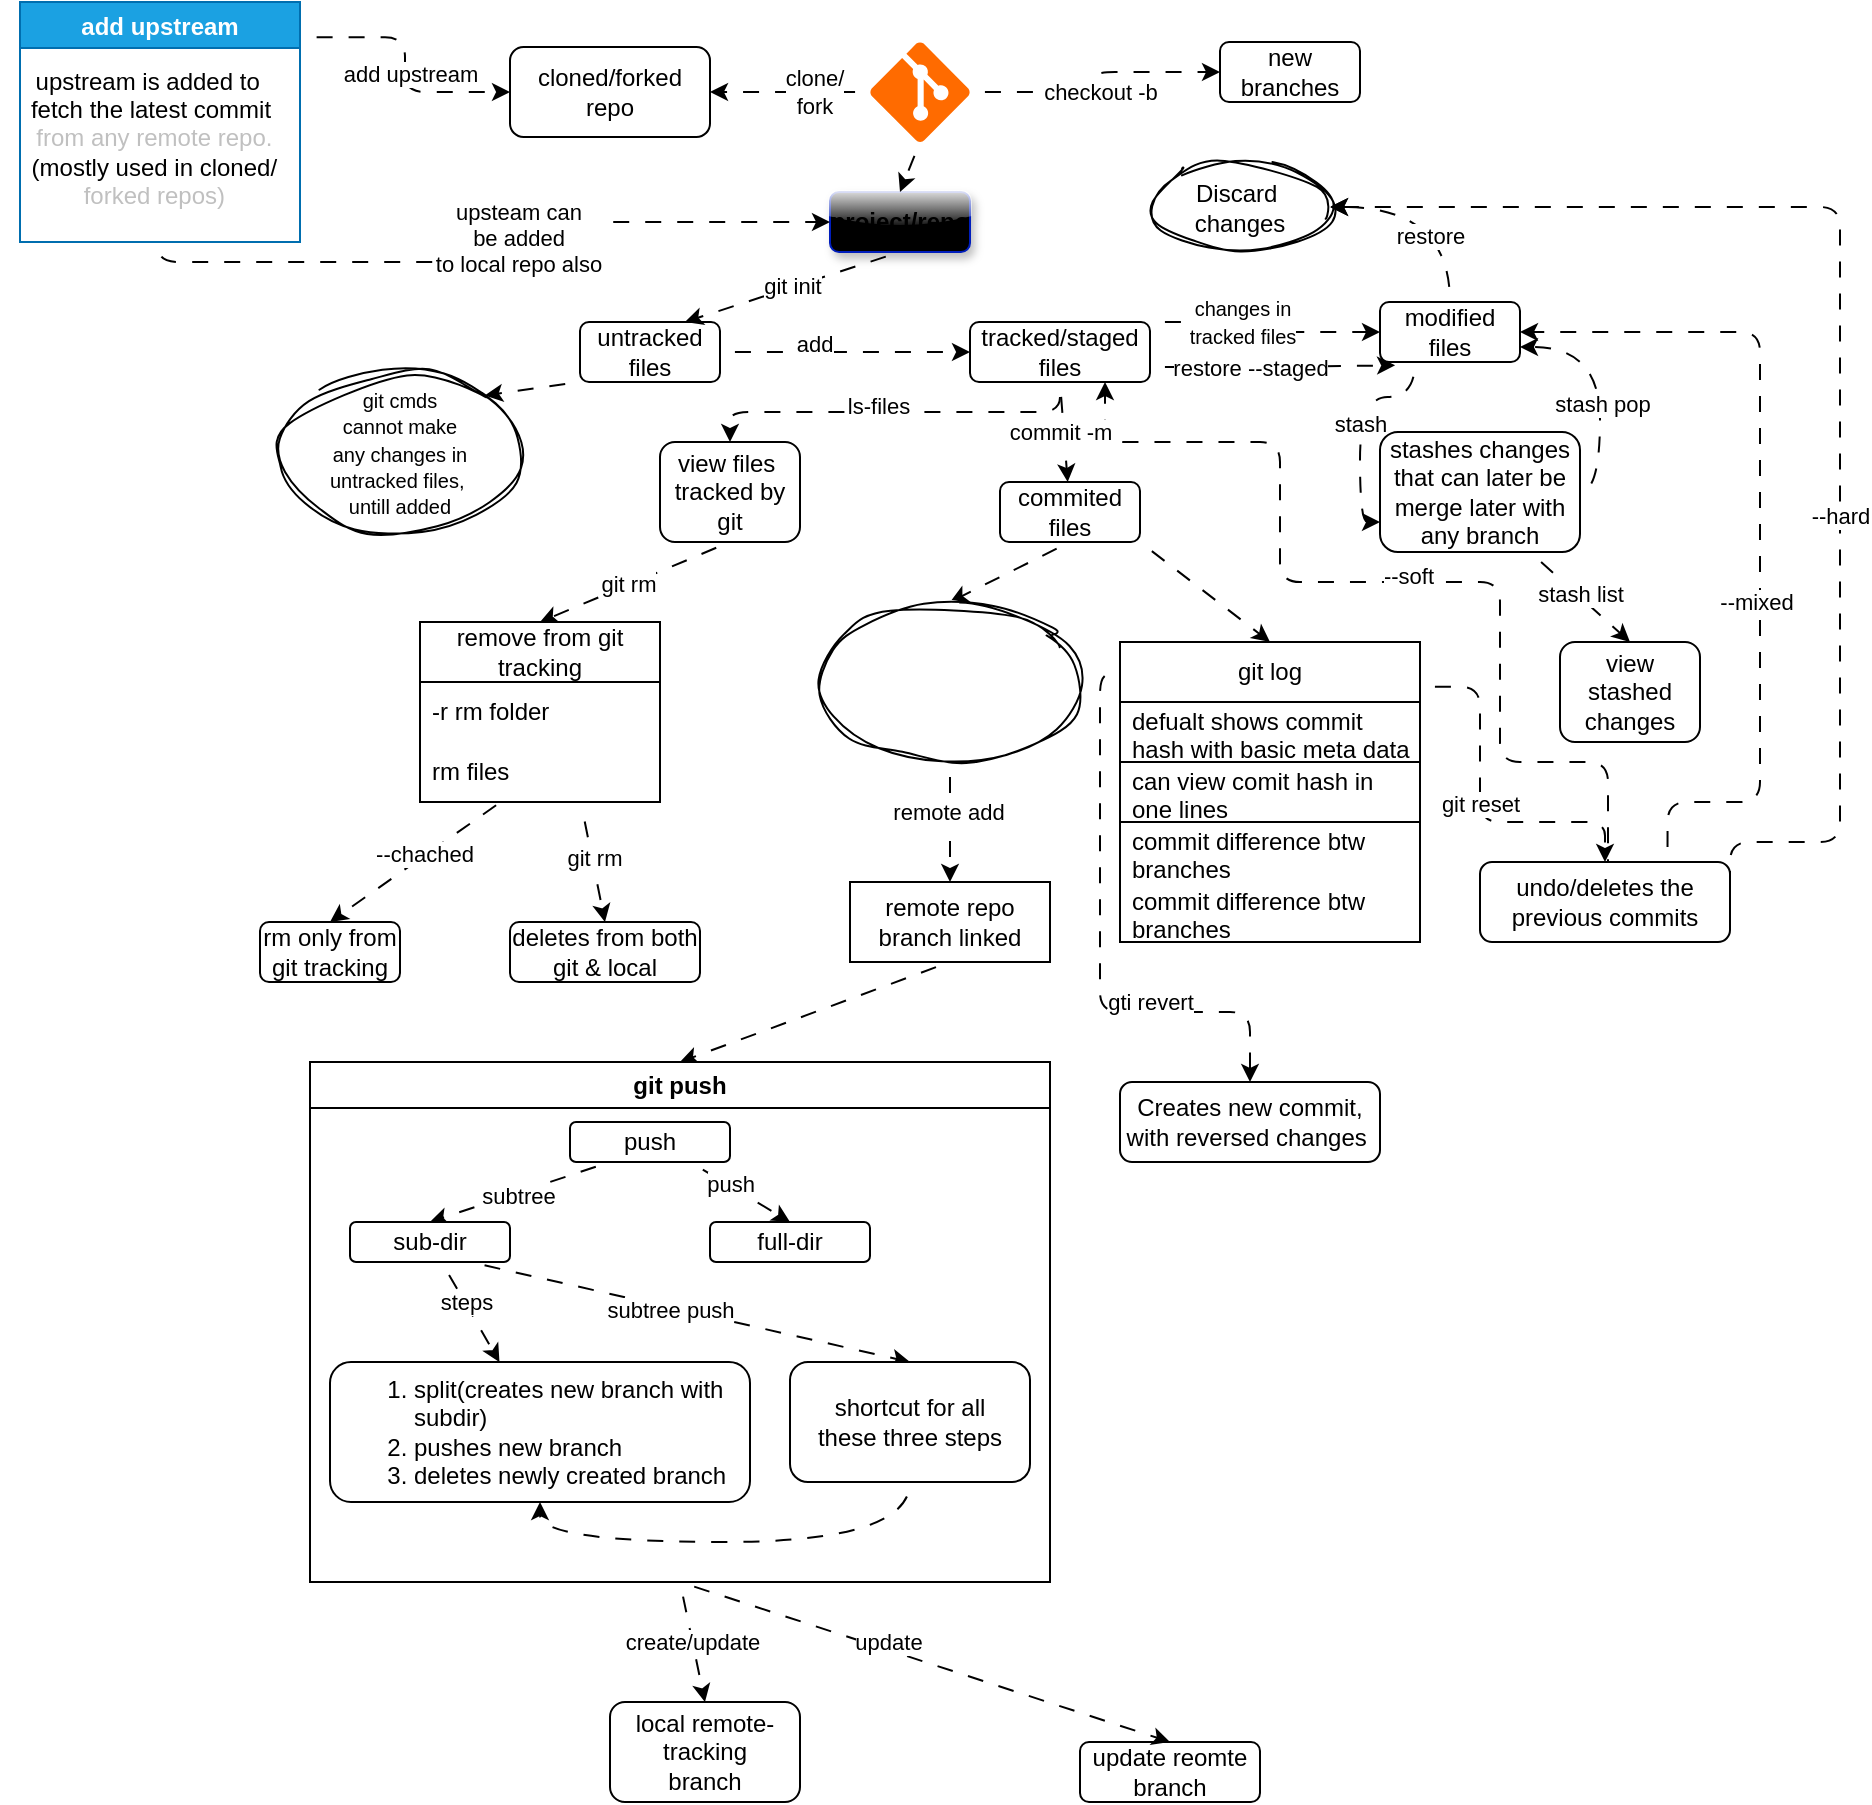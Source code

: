 <mxfile>
    <diagram id="t2jrKLKRC3KNHMHjOV-I" name="Page-1">
        <mxGraphModel dx="1761" dy="512" grid="1" gridSize="10" guides="1" tooltips="1" connect="1" arrows="1" fold="1" page="1" pageScale="1" pageWidth="850" pageHeight="1100" background="none" math="0" shadow="0">
            <root>
                <mxCell id="0"/>
                <mxCell id="1" parent="0"/>
                <mxCell id="8" value="" style="edgeStyle=orthogonalEdgeStyle;html=1;textShadow=1;exitX=1;exitY=0.5;exitDx=0;exitDy=0;exitPerimeter=0;flowAnimation=1;" parent="1" source="30" target="7" edge="1">
                    <mxGeometry relative="1" as="geometry">
                        <mxPoint x="313.75" y="325" as="sourcePoint"/>
                    </mxGeometry>
                </mxCell>
                <mxCell id="16" value="&lt;div&gt;checkout -b&lt;/div&gt;" style="edgeLabel;html=1;align=center;verticalAlign=middle;resizable=0;points=[];" parent="8" vertex="1" connectable="0">
                    <mxGeometry x="-0.301" y="-1" relative="1" as="geometry">
                        <mxPoint x="18" y="-1" as="offset"/>
                    </mxGeometry>
                </mxCell>
                <mxCell id="25" value="" style="edgeStyle=none;html=1;exitX=0;exitY=0.5;exitDx=0;exitDy=0;exitPerimeter=0;flowAnimation=1;" parent="1" source="30" target="22" edge="1">
                    <mxGeometry relative="1" as="geometry">
                        <mxPoint x="266.25" y="325.848" as="sourcePoint"/>
                    </mxGeometry>
                </mxCell>
                <mxCell id="26" value="clone/&lt;div&gt;fork&lt;/div&gt;" style="edgeLabel;html=1;align=center;verticalAlign=middle;resizable=0;points=[];" parent="25" vertex="1" connectable="0">
                    <mxGeometry x="-0.3" y="-1" relative="1" as="geometry">
                        <mxPoint y="1" as="offset"/>
                    </mxGeometry>
                </mxCell>
                <mxCell id="7" value="new branches" style="whiteSpace=wrap;html=1;rounded=1;gradientColor=none;strokeColor=default;" parent="1" vertex="1">
                    <mxGeometry x="440" y="300" width="70" height="30" as="geometry"/>
                </mxCell>
                <mxCell id="126" style="edgeStyle=none;html=1;exitX=0.5;exitY=1;exitDx=0;exitDy=0;entryX=0.5;entryY=0;entryDx=0;entryDy=0;flowAnimation=1;" parent="1" source="122" target="171" edge="1">
                    <mxGeometry relative="1" as="geometry">
                        <mxPoint x="385" y="600" as="targetPoint"/>
                    </mxGeometry>
                </mxCell>
                <mxCell id="214" style="edgeStyle=none;html=1;exitX=1;exitY=1;exitDx=0;exitDy=0;entryX=0.5;entryY=0;entryDx=0;entryDy=0;flowAnimation=1;" parent="1" source="122" target="210" edge="1">
                    <mxGeometry relative="1" as="geometry"/>
                </mxCell>
                <mxCell id="122" value="commited files" style="whiteSpace=wrap;html=1;rounded=1;gradientColor=none;strokeColor=default;" parent="1" vertex="1">
                    <mxGeometry x="330" y="520" width="70" height="30" as="geometry"/>
                </mxCell>
                <mxCell id="132" value="local remote-tracking&lt;div&gt;branch&lt;/div&gt;" style="whiteSpace=wrap;html=1;rounded=1;gradientColor=none;strokeColor=default;" parent="1" vertex="1">
                    <mxGeometry x="135" y="1130" width="95" height="50" as="geometry"/>
                </mxCell>
                <mxCell id="133" value="update reomte branch" style="whiteSpace=wrap;html=1;rounded=1;gradientColor=none;strokeColor=default;" parent="1" vertex="1">
                    <mxGeometry x="370" y="1150" width="90" height="30" as="geometry"/>
                </mxCell>
                <mxCell id="47" value="view files&amp;nbsp;&lt;div&gt;tracked by&lt;/div&gt;&lt;div&gt;git&lt;/div&gt;" style="whiteSpace=wrap;html=1;rounded=1;gradientColor=none;strokeColor=default;" parent="1" vertex="1">
                    <mxGeometry x="160" y="500" width="70" height="50" as="geometry"/>
                </mxCell>
                <mxCell id="108" style="edgeStyle=orthogonalEdgeStyle;html=1;exitX=0.25;exitY=1;exitDx=0;exitDy=0;entryX=0;entryY=0.75;entryDx=0;entryDy=0;flowAnimation=1;curved=1;" parent="1" source="41" target="107" edge="1">
                    <mxGeometry relative="1" as="geometry"/>
                </mxCell>
                <mxCell id="109" value="stash" style="edgeLabel;html=1;align=center;verticalAlign=middle;resizable=0;points=[];" parent="108" vertex="1" connectable="0">
                    <mxGeometry x="-0.244" relative="1" as="geometry">
                        <mxPoint x="-1" y="13" as="offset"/>
                    </mxGeometry>
                </mxCell>
                <mxCell id="169" style="edgeStyle=orthogonalEdgeStyle;html=1;exitX=0.5;exitY=0;exitDx=0;exitDy=0;entryX=1;entryY=0.5;entryDx=0;entryDy=0;curved=1;flowAnimation=1;" parent="1" source="41" target="188" edge="1">
                    <mxGeometry relative="1" as="geometry">
                        <mxPoint x="505" y="385" as="targetPoint"/>
                    </mxGeometry>
                </mxCell>
                <mxCell id="170" value="restore" style="edgeLabel;html=1;align=center;verticalAlign=middle;resizable=0;points=[];" parent="169" vertex="1" connectable="0">
                    <mxGeometry x="-0.385" y="10" relative="1" as="geometry">
                        <mxPoint as="offset"/>
                    </mxGeometry>
                </mxCell>
                <mxCell id="41" value="modified files" style="whiteSpace=wrap;html=1;rounded=1;gradientColor=none;strokeColor=default;" parent="1" vertex="1">
                    <mxGeometry x="520" y="430" width="70" height="30" as="geometry"/>
                </mxCell>
                <mxCell id="208" value="view stashed&lt;div&gt;changes&lt;/div&gt;" style="whiteSpace=wrap;html=1;rounded=1;gradientColor=none;strokeColor=default;" parent="1" vertex="1">
                    <mxGeometry x="610" y="600" width="70" height="50" as="geometry"/>
                </mxCell>
                <mxCell id="110" style="edgeStyle=orthogonalEdgeStyle;html=1;exitX=1;exitY=0.5;exitDx=0;exitDy=0;entryX=1;entryY=0.75;entryDx=0;entryDy=0;flowAnimation=1;curved=1;" parent="1" source="107" target="41" edge="1">
                    <mxGeometry relative="1" as="geometry"/>
                </mxCell>
                <mxCell id="111" value="stash pop" style="edgeLabel;html=1;align=center;verticalAlign=middle;resizable=0;points=[];" parent="110" vertex="1" connectable="0">
                    <mxGeometry x="0.387" y="-3" relative="1" as="geometry">
                        <mxPoint x="3" y="31" as="offset"/>
                    </mxGeometry>
                </mxCell>
                <mxCell id="207" style="edgeStyle=none;html=1;exitX=0.75;exitY=1;exitDx=0;exitDy=0;entryX=0.5;entryY=0;entryDx=0;entryDy=0;flowAnimation=1;" parent="1" source="107" target="208" edge="1">
                    <mxGeometry relative="1" as="geometry">
                        <mxPoint x="630" y="580" as="targetPoint"/>
                    </mxGeometry>
                </mxCell>
                <mxCell id="209" value="stash list" style="edgeLabel;html=1;align=center;verticalAlign=middle;resizable=0;points=[];" parent="207" vertex="1" connectable="0">
                    <mxGeometry x="-0.047" y="1" relative="1" as="geometry">
                        <mxPoint as="offset"/>
                    </mxGeometry>
                </mxCell>
                <mxCell id="107" value="stashes changes&lt;div&gt;that can later be merge later with any branch&lt;/div&gt;" style="whiteSpace=wrap;html=1;rounded=1;gradientColor=none;strokeColor=default;" parent="1" vertex="1">
                    <mxGeometry x="520" y="495" width="100" height="60" as="geometry"/>
                </mxCell>
                <mxCell id="176" style="edgeStyle=orthogonalEdgeStyle;html=1;exitX=-0.003;exitY=0.107;exitDx=0;exitDy=0;entryX=0.5;entryY=0;entryDx=0;entryDy=0;flowAnimation=1;exitPerimeter=0;" parent="1" source="210" target="177" edge="1">
                    <mxGeometry relative="1" as="geometry">
                        <mxPoint x="470.0" y="670" as="targetPoint"/>
                        <mxPoint x="485" y="820" as="sourcePoint"/>
                    </mxGeometry>
                </mxCell>
                <mxCell id="178" value="gti revert" style="edgeLabel;html=1;align=center;verticalAlign=middle;resizable=0;points=[];" parent="176" vertex="1" connectable="0">
                    <mxGeometry x="0.018" relative="1" as="geometry">
                        <mxPoint x="25" y="26" as="offset"/>
                    </mxGeometry>
                </mxCell>
                <mxCell id="180" style="edgeStyle=orthogonalEdgeStyle;html=1;exitX=1;exitY=0.149;exitDx=0;exitDy=0;entryX=0.5;entryY=0;entryDx=0;entryDy=0;exitPerimeter=0;flowAnimation=1;" parent="1" source="210" target="179" edge="1">
                    <mxGeometry relative="1" as="geometry">
                        <mxPoint x="485" y="820" as="sourcePoint"/>
                        <Array as="points">
                            <mxPoint x="570" y="622"/>
                            <mxPoint x="570" y="690"/>
                            <mxPoint x="633" y="690"/>
                        </Array>
                    </mxGeometry>
                </mxCell>
                <mxCell id="181" value="git reset" style="edgeLabel;html=1;align=center;verticalAlign=middle;resizable=0;points=[];" parent="180" vertex="1" connectable="0">
                    <mxGeometry x="-0.022" relative="1" as="geometry">
                        <mxPoint as="offset"/>
                    </mxGeometry>
                </mxCell>
                <mxCell id="177" value="Creates new commit, with reversed changes&amp;nbsp;" style="whiteSpace=wrap;html=1;rounded=1;gradientColor=none;strokeColor=default;" parent="1" vertex="1">
                    <mxGeometry x="390" y="820" width="130" height="40" as="geometry"/>
                </mxCell>
                <mxCell id="182" style="html=1;entryX=0.75;entryY=1;entryDx=0;entryDy=0;edgeStyle=orthogonalEdgeStyle;exitX=0.75;exitY=0;exitDx=0;exitDy=0;flowAnimation=1;" parent="1" source="179" target="36" edge="1">
                    <mxGeometry relative="1" as="geometry">
                        <mxPoint x="603" y="670" as="sourcePoint"/>
                        <Array as="points">
                            <mxPoint x="634" y="730"/>
                            <mxPoint x="634" y="660"/>
                            <mxPoint x="580" y="660"/>
                            <mxPoint x="580" y="570"/>
                            <mxPoint x="470" y="570"/>
                            <mxPoint x="470" y="500"/>
                            <mxPoint x="383" y="500"/>
                        </Array>
                    </mxGeometry>
                </mxCell>
                <mxCell id="183" value="--soft" style="edgeLabel;html=1;align=center;verticalAlign=middle;resizable=0;points=[];" parent="182" vertex="1" connectable="0">
                    <mxGeometry x="0.107" y="-3" relative="1" as="geometry">
                        <mxPoint as="offset"/>
                    </mxGeometry>
                </mxCell>
                <mxCell id="184" style="edgeStyle=orthogonalEdgeStyle;html=1;exitX=1;exitY=0.5;exitDx=0;exitDy=0;entryX=1;entryY=0.5;entryDx=0;entryDy=0;flowAnimation=1;" parent="1" source="179" target="188" edge="1">
                    <mxGeometry relative="1" as="geometry">
                        <mxPoint x="505" y="385" as="targetPoint"/>
                        <Array as="points">
                            <mxPoint x="750" y="700"/>
                            <mxPoint x="750" y="383"/>
                        </Array>
                    </mxGeometry>
                </mxCell>
                <mxCell id="185" value="--hard" style="edgeLabel;html=1;align=center;verticalAlign=middle;resizable=0;points=[];" parent="184" vertex="1" connectable="0">
                    <mxGeometry x="-0.246" relative="1" as="geometry">
                        <mxPoint as="offset"/>
                    </mxGeometry>
                </mxCell>
                <mxCell id="186" style="edgeStyle=orthogonalEdgeStyle;html=1;exitX=0.75;exitY=0;exitDx=0;exitDy=0;entryX=1;entryY=0.5;entryDx=0;entryDy=0;flowAnimation=1;" parent="1" source="179" target="41" edge="1">
                    <mxGeometry relative="1" as="geometry">
                        <Array as="points">
                            <mxPoint x="710" y="680"/>
                            <mxPoint x="710" y="445"/>
                        </Array>
                    </mxGeometry>
                </mxCell>
                <mxCell id="187" value="--mixed" style="edgeLabel;html=1;align=center;verticalAlign=middle;resizable=0;points=[];" parent="186" vertex="1" connectable="0">
                    <mxGeometry x="-0.377" y="2" relative="1" as="geometry">
                        <mxPoint y="-42" as="offset"/>
                    </mxGeometry>
                </mxCell>
                <mxCell id="179" value="undo/deletes the previous commits" style="whiteSpace=wrap;html=1;rounded=1;gradientColor=none;strokeColor=default;" parent="1" vertex="1">
                    <mxGeometry x="570" y="710" width="125" height="40" as="geometry"/>
                </mxCell>
                <mxCell id="102" style="edgeStyle=none;html=1;exitX=0.368;exitY=0.912;exitDx=0;exitDy=0;exitPerimeter=0;entryX=0.5;entryY=0;entryDx=0;entryDy=0;flowAnimation=1;" parent="1" source="53" target="100" edge="1">
                    <mxGeometry relative="1" as="geometry">
                        <mxPoint x="330" y="670" as="targetPoint"/>
                    </mxGeometry>
                </mxCell>
                <mxCell id="105" value="--chached" style="edgeLabel;html=1;align=center;verticalAlign=middle;resizable=0;points=[];" parent="102" vertex="1" connectable="0">
                    <mxGeometry x="-0.059" y="-1" relative="1" as="geometry">
                        <mxPoint as="offset"/>
                    </mxGeometry>
                </mxCell>
                <mxCell id="100" value="rm only from&lt;div&gt;git tracking&lt;/div&gt;" style="whiteSpace=wrap;html=1;rounded=1;gradientColor=none;strokeColor=default;" parent="1" vertex="1">
                    <mxGeometry x="-40" y="740" width="70" height="30" as="geometry"/>
                </mxCell>
                <mxCell id="101" value="deletes from both&lt;div&gt;git &amp;amp; local&lt;/div&gt;" style="whiteSpace=wrap;html=1;rounded=1;gradientColor=none;strokeColor=default;" parent="1" vertex="1">
                    <mxGeometry x="85" y="740" width="95" height="30" as="geometry"/>
                </mxCell>
                <mxCell id="112" style="edgeStyle=none;html=1;exitX=1;exitY=0.5;exitDx=0;exitDy=0;entryX=0;entryY=0.5;entryDx=0;entryDy=0;flowAnimation=1;" parent="1" source="35" target="36" edge="1">
                    <mxGeometry relative="1" as="geometry"/>
                </mxCell>
                <mxCell id="113" value="add" style="edgeLabel;html=1;align=center;verticalAlign=middle;resizable=0;points=[];" parent="112" vertex="1" connectable="0">
                    <mxGeometry x="-0.259" y="4" relative="1" as="geometry">
                        <mxPoint as="offset"/>
                    </mxGeometry>
                </mxCell>
                <mxCell id="118" style="edgeStyle=none;html=1;exitX=0;exitY=1;exitDx=0;exitDy=0;entryX=1;entryY=0;entryDx=0;entryDy=0;flowAnimation=1;" parent="1" source="35" target="117" edge="1">
                    <mxGeometry relative="1" as="geometry"/>
                </mxCell>
                <mxCell id="35" value="untracked files" style="whiteSpace=wrap;html=1;rounded=1;gradientColor=none;strokeColor=default;" parent="1" vertex="1">
                    <mxGeometry x="120" y="440" width="70" height="30" as="geometry"/>
                </mxCell>
                <mxCell id="202" value="&lt;b&gt;&lt;font style=&quot;color: light-dark(rgb(0, 0, 0), rgb(0, 0, 0));&quot;&gt;project/repo&lt;/font&gt;&lt;/b&gt;" style="whiteSpace=wrap;html=1;rounded=1;strokeColor=light-dark(#001DBC,#FFFFFF);fillColor=#0050ef;fontColor=#ffffff;glass=1;shadow=1;gradientColor=light-dark(#000000,#6666FF);gradientDirection=south;" parent="1" vertex="1">
                    <mxGeometry x="245" y="375" width="70" height="30" as="geometry"/>
                </mxCell>
                <mxCell id="42" style="edgeStyle=orthogonalEdgeStyle;html=1;exitX=1;exitY=0;exitDx=0;exitDy=0;entryX=0;entryY=0.5;entryDx=0;entryDy=0;flowAnimation=1;" parent="1" source="36" target="41" edge="1">
                    <mxGeometry relative="1" as="geometry">
                        <Array as="points">
                            <mxPoint x="463" y="440"/>
                            <mxPoint x="463" y="445"/>
                        </Array>
                    </mxGeometry>
                </mxCell>
                <mxCell id="43" value="&lt;font style=&quot;font-size: 10px;&quot;&gt;changes in&lt;/font&gt;&lt;div&gt;&lt;font style=&quot;font-size: 10px;&quot;&gt;tracked files&lt;/font&gt;&lt;/div&gt;" style="edgeLabel;html=1;align=center;verticalAlign=middle;resizable=0;points=[];" parent="42" vertex="1" connectable="0">
                    <mxGeometry x="0.191" relative="1" as="geometry">
                        <mxPoint x="-21" y="-5" as="offset"/>
                    </mxGeometry>
                </mxCell>
                <mxCell id="48" style="edgeStyle=orthogonalEdgeStyle;html=1;exitX=0.5;exitY=1;exitDx=0;exitDy=0;entryX=0.5;entryY=0;entryDx=0;entryDy=0;flowAnimation=1;" parent="1" source="36" target="47" edge="1">
                    <mxGeometry relative="1" as="geometry"/>
                </mxCell>
                <mxCell id="49" value="ls-files" style="edgeLabel;html=1;align=center;verticalAlign=middle;resizable=0;points=[];" parent="48" vertex="1" connectable="0">
                    <mxGeometry x="0.086" y="-3" relative="1" as="geometry">
                        <mxPoint as="offset"/>
                    </mxGeometry>
                </mxCell>
                <mxCell id="55" style="edgeStyle=none;html=1;exitX=0.5;exitY=1;exitDx=0;exitDy=0;entryX=0.5;entryY=0;entryDx=0;entryDy=0;flowAnimation=1;" parent="1" source="47" target="51" edge="1">
                    <mxGeometry relative="1" as="geometry"/>
                </mxCell>
                <mxCell id="167" value="git rm" style="edgeLabel;html=1;align=center;verticalAlign=middle;resizable=0;points=[];" parent="55" vertex="1" connectable="0">
                    <mxGeometry x="0.071" y="-1" relative="1" as="geometry">
                        <mxPoint as="offset"/>
                    </mxGeometry>
                </mxCell>
                <mxCell id="123" style="html=1;exitX=0.5;exitY=1;exitDx=0;exitDy=0;flowAnimation=1;" parent="1" source="36" target="122" edge="1">
                    <mxGeometry relative="1" as="geometry"/>
                </mxCell>
                <mxCell id="124" value="commit -m" style="edgeLabel;html=1;align=center;verticalAlign=middle;resizable=0;points=[];" parent="123" vertex="1" connectable="0">
                    <mxGeometry x="-0.022" y="-2" relative="1" as="geometry">
                        <mxPoint as="offset"/>
                    </mxGeometry>
                </mxCell>
                <mxCell id="36" value="tracked/staged&lt;div&gt;&lt;font style=&quot;color: light-dark(rgb(0, 0, 0), rgb(255, 255, 255));&quot;&gt;files&lt;/font&gt;&lt;/div&gt;" style="whiteSpace=wrap;html=1;rounded=1;gradientColor=none;strokeColor=default;" parent="1" vertex="1">
                    <mxGeometry x="315" y="440" width="90" height="30" as="geometry"/>
                </mxCell>
                <mxCell id="190" value="" style="edgeStyle=orthogonalEdgeStyle;html=1;exitX=1.006;exitY=0.147;exitDx=0;exitDy=0;exitPerimeter=0;entryX=0;entryY=0.5;entryDx=0;entryDy=0;flowAnimation=1;" parent="1" source="196" target="22" edge="1">
                    <mxGeometry relative="1" as="geometry">
                        <mxPoint x="20" y="260" as="targetPoint"/>
                    </mxGeometry>
                </mxCell>
                <mxCell id="193" value="add upstream" style="edgeLabel;html=1;align=center;verticalAlign=middle;resizable=0;points=[];" parent="190" vertex="1" connectable="0">
                    <mxGeometry x="0.065" y="2" relative="1" as="geometry">
                        <mxPoint as="offset"/>
                    </mxGeometry>
                </mxCell>
                <mxCell id="22" value="cloned/forked repo" style="whiteSpace=wrap;html=1;rounded=1;" parent="1" vertex="1">
                    <mxGeometry x="85" y="302.5" width="100" height="45" as="geometry"/>
                </mxCell>
                <mxCell id="205" style="edgeStyle=none;html=1;exitX=0.5;exitY=1;exitDx=0;exitDy=0;exitPerimeter=0;entryX=0.5;entryY=0;entryDx=0;entryDy=0;flowAnimation=1;" parent="1" source="30" target="202" edge="1">
                    <mxGeometry relative="1" as="geometry"/>
                </mxCell>
                <mxCell id="30" value="" style="verticalLabelPosition=bottom;html=1;verticalAlign=top;align=center;strokeColor=none;fillColor=#FF6B00;shape=mxgraph.azure.git_repository;" parent="1" vertex="1">
                    <mxGeometry x="265" y="300" width="50" height="50" as="geometry"/>
                </mxCell>
                <mxCell id="38" value="git init" style="edgeStyle=none;html=1;exitX=0.5;exitY=1;exitDx=0;exitDy=0;entryX=0.75;entryY=0;entryDx=0;entryDy=0;flowAnimation=1;" parent="1" source="202" target="35" edge="1">
                    <mxGeometry relative="1" as="geometry">
                        <mxPoint x="260.0" y="400" as="sourcePoint"/>
                    </mxGeometry>
                </mxCell>
                <mxCell id="51" value="remove from git&lt;div&gt;&lt;font style=&quot;color: light-dark(rgb(0, 0, 0), rgb(255, 255, 255));&quot;&gt;tracking&lt;/font&gt;&lt;/div&gt;" style="swimlane;fontStyle=0;childLayout=stackLayout;horizontal=1;startSize=30;horizontalStack=0;resizeParent=1;resizeParentMax=0;resizeLast=0;collapsible=1;marginBottom=0;whiteSpace=wrap;html=1;" parent="1" vertex="1">
                    <mxGeometry x="40" y="590" width="120" height="90" as="geometry"/>
                </mxCell>
                <mxCell id="56" value="-r rm folder" style="text;strokeColor=none;fillColor=none;align=left;verticalAlign=middle;spacingLeft=4;spacingRight=4;overflow=hidden;points=[[0,0.5],[1,0.5]];portConstraint=eastwest;rotatable=0;whiteSpace=wrap;html=1;" parent="51" vertex="1">
                    <mxGeometry y="30" width="120" height="30" as="geometry"/>
                </mxCell>
                <mxCell id="53" value="rm files" style="text;strokeColor=none;fillColor=none;align=left;verticalAlign=middle;spacingLeft=4;spacingRight=4;overflow=hidden;points=[[0,0.5],[1,0.5]];portConstraint=eastwest;rotatable=0;whiteSpace=wrap;html=1;" parent="51" vertex="1">
                    <mxGeometry y="60" width="120" height="30" as="geometry"/>
                </mxCell>
                <mxCell id="104" value="" style="endArrow=classic;html=1;entryX=0.5;entryY=0;entryDx=0;entryDy=0;exitX=0.674;exitY=1.082;exitDx=0;exitDy=0;exitPerimeter=0;flowAnimation=1;" parent="1" source="53" target="101" edge="1">
                    <mxGeometry width="50" height="50" relative="1" as="geometry">
                        <mxPoint x="350" y="660" as="sourcePoint"/>
                        <mxPoint x="400" y="610" as="targetPoint"/>
                    </mxGeometry>
                </mxCell>
                <mxCell id="106" value="git rm" style="edgeLabel;html=1;align=center;verticalAlign=middle;resizable=0;points=[];" parent="104" vertex="1" connectable="0">
                    <mxGeometry x="-0.115" y="1" relative="1" as="geometry">
                        <mxPoint as="offset"/>
                    </mxGeometry>
                </mxCell>
                <mxCell id="117" value="&lt;font style=&quot;scrollbar-color: rgb(75, 75, 75) rgb(27, 29, 30); text-wrap-mode: nowrap; font-size: 10px; color: light-dark(rgb(0, 0, 0), rgb(255, 255, 255));&quot;&gt;git cmds&lt;/font&gt;&lt;div style=&quot;scrollbar-color: rgb(75, 75, 75) rgb(27, 29, 30); font-size: 11px; text-wrap-mode: nowrap;&quot;&gt;&lt;font style=&quot;scrollbar-color: rgb(75, 75, 75) rgb(27, 29, 30); font-size: 10px; color: light-dark(rgb(0, 0, 0), rgb(255, 255, 255));&quot;&gt;cannot make&lt;/font&gt;&lt;/div&gt;&lt;div style=&quot;scrollbar-color: rgb(75, 75, 75) rgb(27, 29, 30); font-size: 11px; text-wrap-mode: nowrap;&quot;&gt;&lt;font style=&quot;scrollbar-color: rgb(75, 75, 75) rgb(27, 29, 30); font-size: 10px; color: light-dark(rgb(0, 0, 0), rgb(255, 255, 255));&quot;&gt;any changes in&lt;/font&gt;&lt;/div&gt;&lt;div style=&quot;scrollbar-color: rgb(75, 75, 75) rgb(27, 29, 30); font-size: 11px; text-wrap-mode: nowrap;&quot;&gt;&lt;font style=&quot;scrollbar-color: rgb(75, 75, 75) rgb(27, 29, 30); font-size: 10px; color: light-dark(rgb(0, 0, 0), rgb(255, 255, 255));&quot;&gt;untracked files,&amp;nbsp;&lt;/font&gt;&lt;/div&gt;&lt;div style=&quot;scrollbar-color: rgb(75, 75, 75) rgb(27, 29, 30); font-size: 11px; text-wrap-mode: nowrap;&quot;&gt;&lt;font style=&quot;scrollbar-color: rgb(75, 75, 75) rgb(27, 29, 30); font-size: 10px; color: light-dark(rgb(0, 0, 0), rgb(255, 255, 255));&quot;&gt;untill added&lt;/font&gt;&lt;/div&gt;" style="ellipse;whiteSpace=wrap;html=1;sketch=1;curveFitting=1;jiggle=2;" parent="1" vertex="1">
                    <mxGeometry x="-30" y="465" width="120" height="80" as="geometry"/>
                </mxCell>
                <mxCell id="120" style="edgeStyle=orthogonalEdgeStyle;html=1;exitX=1;exitY=0.75;exitDx=0;exitDy=0;entryX=0.108;entryY=1.055;entryDx=0;entryDy=0;entryPerimeter=0;flowAnimation=1;" parent="1" source="36" target="41" edge="1">
                    <mxGeometry relative="1" as="geometry">
                        <Array as="points">
                            <mxPoint x="470" y="463"/>
                        </Array>
                    </mxGeometry>
                </mxCell>
                <mxCell id="121" value="restore --staged" style="edgeLabel;html=1;align=center;verticalAlign=middle;resizable=0;points=[];" parent="120" vertex="1" connectable="0">
                    <mxGeometry x="-0.18" y="-3" relative="1" as="geometry">
                        <mxPoint x="-1" y="-3" as="offset"/>
                    </mxGeometry>
                </mxCell>
                <mxCell id="128" style="edgeStyle=none;html=1;exitX=0.5;exitY=1;exitDx=0;exitDy=0;entryX=0.5;entryY=0;entryDx=0;entryDy=0;flowAnimation=1;" parent="1" source="171" target="127" edge="1">
                    <mxGeometry relative="1" as="geometry">
                        <mxPoint x="385" y="640" as="sourcePoint"/>
                    </mxGeometry>
                </mxCell>
                <mxCell id="129" value="remote add" style="edgeLabel;html=1;align=center;verticalAlign=middle;resizable=0;points=[];" parent="128" vertex="1" connectable="0">
                    <mxGeometry x="-0.166" y="-1" relative="1" as="geometry">
                        <mxPoint as="offset"/>
                    </mxGeometry>
                </mxCell>
                <mxCell id="134" style="edgeStyle=none;html=1;exitX=0.5;exitY=1;exitDx=0;exitDy=0;entryX=0.5;entryY=0;entryDx=0;entryDy=0;flowAnimation=1;" parent="1" source="140" target="132" edge="1">
                    <mxGeometry relative="1" as="geometry">
                        <mxPoint x="516.25" y="780" as="sourcePoint"/>
                    </mxGeometry>
                </mxCell>
                <mxCell id="136" value="create/update" style="edgeLabel;html=1;align=center;verticalAlign=middle;resizable=0;points=[];" parent="134" vertex="1" connectable="0">
                    <mxGeometry x="-0.011" relative="1" as="geometry">
                        <mxPoint as="offset"/>
                    </mxGeometry>
                </mxCell>
                <mxCell id="135" style="edgeStyle=none;html=1;exitX=0.5;exitY=1;exitDx=0;exitDy=0;entryX=0.5;entryY=0;entryDx=0;entryDy=0;flowAnimation=1;" parent="1" source="140" target="133" edge="1">
                    <mxGeometry relative="1" as="geometry">
                        <mxPoint x="558.75" y="780" as="sourcePoint"/>
                    </mxGeometry>
                </mxCell>
                <mxCell id="137" value="update" style="edgeLabel;html=1;align=center;verticalAlign=middle;resizable=0;points=[];" parent="135" vertex="1" connectable="0">
                    <mxGeometry x="-0.164" y="4" relative="1" as="geometry">
                        <mxPoint as="offset"/>
                    </mxGeometry>
                </mxCell>
                <mxCell id="131" style="edgeStyle=none;html=1;exitX=0.5;exitY=1;exitDx=0;exitDy=0;entryX=0.5;entryY=0;entryDx=0;entryDy=0;flowAnimation=1;" parent="1" source="127" target="140" edge="1">
                    <mxGeometry relative="1" as="geometry">
                        <mxPoint x="537.5" y="750" as="targetPoint"/>
                    </mxGeometry>
                </mxCell>
                <mxCell id="127" value="remote repo branch linked" style="text;html=1;align=center;verticalAlign=middle;whiteSpace=wrap;rounded=0;strokeColor=default;" parent="1" vertex="1">
                    <mxGeometry x="255" y="720" width="100" height="40" as="geometry"/>
                </mxCell>
                <mxCell id="140" value="git push" style="swimlane;whiteSpace=wrap;html=1;" parent="1" vertex="1">
                    <mxGeometry x="-15" y="810" width="370" height="260" as="geometry">
                        <mxRectangle x="180" y="800" width="80" height="30" as="alternateBounds"/>
                    </mxGeometry>
                </mxCell>
                <mxCell id="145" value="" style="edgeStyle=none;html=1;" parent="140" target="140" edge="1">
                    <mxGeometry relative="1" as="geometry">
                        <mxPoint y="73.75" as="sourcePoint"/>
                        <mxPoint x="72" y="-50" as="targetPoint"/>
                    </mxGeometry>
                </mxCell>
                <mxCell id="150" style="edgeStyle=none;html=1;exitX=0.25;exitY=1;exitDx=0;exitDy=0;entryX=0.5;entryY=0;entryDx=0;entryDy=0;flowAnimation=1;" parent="140" source="146" target="148" edge="1">
                    <mxGeometry relative="1" as="geometry"/>
                </mxCell>
                <mxCell id="155" value="subtree" style="edgeLabel;html=1;align=center;verticalAlign=middle;resizable=0;points=[];" parent="150" vertex="1" connectable="0">
                    <mxGeometry x="0.037" y="1" relative="1" as="geometry">
                        <mxPoint as="offset"/>
                    </mxGeometry>
                </mxCell>
                <mxCell id="151" style="edgeStyle=none;html=1;exitX=0.75;exitY=1;exitDx=0;exitDy=0;entryX=0.5;entryY=0;entryDx=0;entryDy=0;flowAnimation=1;" parent="140" source="146" target="149" edge="1">
                    <mxGeometry relative="1" as="geometry"/>
                </mxCell>
                <mxCell id="156" value="push" style="edgeLabel;html=1;align=center;verticalAlign=middle;resizable=0;points=[];" parent="151" vertex="1" connectable="0">
                    <mxGeometry x="-0.207" y="1" relative="1" as="geometry">
                        <mxPoint as="offset"/>
                    </mxGeometry>
                </mxCell>
                <mxCell id="146" value="push" style="rounded=1;whiteSpace=wrap;html=1;" parent="140" vertex="1">
                    <mxGeometry x="130" y="30" width="80" height="20" as="geometry"/>
                </mxCell>
                <mxCell id="149" value="full-dir" style="rounded=1;whiteSpace=wrap;html=1;" parent="140" vertex="1">
                    <mxGeometry x="200" y="80" width="80" height="20" as="geometry"/>
                </mxCell>
                <mxCell id="154" value="" style="edgeStyle=none;html=1;flowAnimation=1;" parent="140" source="148" target="153" edge="1">
                    <mxGeometry relative="1" as="geometry"/>
                </mxCell>
                <mxCell id="162" value="steps" style="edgeLabel;html=1;align=center;verticalAlign=middle;resizable=0;points=[];" parent="154" vertex="1" connectable="0">
                    <mxGeometry x="-0.208" y="1" relative="1" as="geometry">
                        <mxPoint as="offset"/>
                    </mxGeometry>
                </mxCell>
                <mxCell id="163" style="edgeStyle=none;html=1;exitX=0.75;exitY=1;exitDx=0;exitDy=0;entryX=0.5;entryY=0;entryDx=0;entryDy=0;flowAnimation=1;" parent="140" source="148" target="160" edge="1">
                    <mxGeometry relative="1" as="geometry">
                        <mxPoint x="250" y="150" as="targetPoint"/>
                    </mxGeometry>
                </mxCell>
                <mxCell id="164" value="subtree push" style="edgeLabel;html=1;align=center;verticalAlign=middle;resizable=0;points=[];" parent="163" vertex="1" connectable="0">
                    <mxGeometry x="-0.091" y="-1" relative="1" as="geometry">
                        <mxPoint as="offset"/>
                    </mxGeometry>
                </mxCell>
                <mxCell id="148" value="sub-dir" style="rounded=1;whiteSpace=wrap;html=1;" parent="140" vertex="1">
                    <mxGeometry x="20" y="80" width="80" height="20" as="geometry"/>
                </mxCell>
                <mxCell id="153" value="&lt;ol&gt;&lt;li&gt;split(creates new branch with subdir)&lt;/li&gt;&lt;li&gt;pushes new branch&lt;/li&gt;&lt;li&gt;deletes newly created branch&lt;/li&gt;&lt;/ol&gt;" style="whiteSpace=wrap;html=1;rounded=1;align=left;" parent="140" vertex="1">
                    <mxGeometry x="10" y="150" width="210" height="70" as="geometry"/>
                </mxCell>
                <mxCell id="165" style="edgeStyle=orthogonalEdgeStyle;html=1;exitX=0.5;exitY=1;exitDx=0;exitDy=0;entryX=0.5;entryY=1;entryDx=0;entryDy=0;curved=1;flowAnimation=1;" parent="140" source="160" target="153" edge="1">
                    <mxGeometry relative="1" as="geometry">
                        <Array as="points">
                            <mxPoint x="300" y="240"/>
                            <mxPoint x="115" y="240"/>
                        </Array>
                    </mxGeometry>
                </mxCell>
                <mxCell id="160" value="shortcut for all&lt;div&gt;these three steps&lt;/div&gt;" style="whiteSpace=wrap;html=1;rounded=1;" parent="140" vertex="1">
                    <mxGeometry x="240" y="150" width="120" height="60" as="geometry"/>
                </mxCell>
                <mxCell id="171" value="&lt;span&gt;&lt;font style=&quot;color: light-dark(rgb(255, 255, 255), rgb(255, 255, 255));&quot;&gt;right now branch only exists in local&lt;/font&gt;&lt;/span&gt;" style="ellipse;whiteSpace=wrap;html=1;sketch=1;curveFitting=1;jiggle=2;" parent="1" vertex="1">
                    <mxGeometry x="240" y="580" width="130" height="80" as="geometry"/>
                </mxCell>
                <mxCell id="188" value="Discard&amp;nbsp;&lt;div&gt;changes&lt;/div&gt;" style="ellipse;whiteSpace=wrap;html=1;sketch=1;curveFitting=1;jiggle=2;" parent="1" vertex="1">
                    <mxGeometry x="405" y="360" width="90" height="45" as="geometry"/>
                </mxCell>
                <mxCell id="191" style="html=1;exitX=0.5;exitY=1;exitDx=0;exitDy=0;flowAnimation=1;entryX=0;entryY=0.5;entryDx=0;entryDy=0;edgeStyle=orthogonalEdgeStyle;" parent="1" source="196" target="202" edge="1">
                    <mxGeometry relative="1" as="geometry">
                        <mxPoint x="190" y="380" as="targetPoint"/>
                        <mxPoint x="-40" y="420" as="sourcePoint"/>
                    </mxGeometry>
                </mxCell>
                <mxCell id="192" value="upsteam can&lt;div&gt;be added&lt;/div&gt;&lt;div&gt;to local repo also&lt;/div&gt;" style="edgeLabel;html=1;align=center;verticalAlign=middle;resizable=0;points=[];" parent="191" vertex="1" connectable="0">
                    <mxGeometry x="-0.48" y="-1" relative="1" as="geometry">
                        <mxPoint x="94" y="-13" as="offset"/>
                    </mxGeometry>
                </mxCell>
                <mxCell id="196" value="add upstream" style="swimlane;fillColor=#1ba1e2;fontColor=#ffffff;strokeColor=#006EAF;" parent="1" vertex="1">
                    <mxGeometry x="-160" y="280" width="140" height="120" as="geometry"/>
                </mxCell>
                <mxCell id="197" value="upstream is added to&amp;nbsp;&lt;div&gt;fetch the&amp;nbsp;&lt;span style=&quot;background-color: transparent;&quot;&gt;&lt;font style=&quot;color: light-dark(rgb(0, 0, 0), rgb(255, 255, 255));&quot;&gt;latest commit&lt;/font&gt;&lt;/span&gt;&lt;/div&gt;&lt;div&gt;&lt;font style=&quot;&quot;&gt;&lt;span style=&quot;color: rgb(192, 192, 192); background-color: transparent;&quot;&gt;&amp;nbsp;&lt;/span&gt;&lt;font style=&quot;&quot;&gt;&lt;font style=&quot;&quot;&gt;&lt;span style=&quot;background-color: transparent; color: rgb(192, 192, 192);&quot;&gt;&lt;font style=&quot;color: light-dark(rgb(192, 192, 192), rgb(255, 255, 255));&quot;&gt;from any remote&lt;/font&gt;&lt;/span&gt;&lt;span style=&quot;color: rgb(192, 192, 192); background-color: transparent;&quot;&gt;&amp;nbsp;&lt;/span&gt;&lt;span style=&quot;background-color: transparent;&quot;&gt;&lt;font style=&quot;color: light-dark(rgb(192, 192, 192), rgb(255, 255, 255));&quot;&gt;repo&lt;/font&gt;&lt;/span&gt;&lt;/font&gt;&lt;span style=&quot;color: rgb(192, 192, 192); background-color: transparent;&quot;&gt;.&lt;/span&gt;&lt;/font&gt;&lt;/font&gt;&lt;/div&gt;&lt;div&gt;&lt;span style=&quot;background-color: transparent; color: rgb(192, 192, 192);&quot;&gt;&lt;font style=&quot;color: light-dark(rgb(0, 0, 0), rgb(255, 255, 255));&quot;&gt;&amp;nbsp;(mostly used in cloned/&lt;/font&gt;&lt;/span&gt;&lt;/div&gt;&lt;div&gt;&lt;span style=&quot;background-color: transparent; color: rgb(192, 192, 192);&quot;&gt;&amp;nbsp;&lt;/span&gt;&lt;span style=&quot;background-color: transparent;&quot;&gt;&lt;font style=&quot;color: light-dark(rgb(192, 192, 192), rgb(255, 255, 255));&quot;&gt;forked repos)&lt;/font&gt;&lt;/span&gt;&lt;/div&gt;" style="text;html=1;align=center;verticalAlign=middle;resizable=0;points=[];autosize=1;strokeColor=none;fillColor=none;" parent="196" vertex="1">
                    <mxGeometry x="-10" y="22.5" width="150" height="90" as="geometry"/>
                </mxCell>
                <mxCell id="210" value="git log" style="swimlane;fontStyle=0;childLayout=stackLayout;horizontal=1;startSize=30;horizontalStack=0;resizeParent=1;resizeParentMax=0;resizeLast=0;collapsible=1;marginBottom=0;whiteSpace=wrap;html=1;" parent="1" vertex="1">
                    <mxGeometry x="390" y="600" width="150" height="150" as="geometry"/>
                </mxCell>
                <mxCell id="211" value="defualt shows commit hash with basic meta data" style="text;strokeColor=default;fillColor=none;align=left;verticalAlign=middle;spacingLeft=4;spacingRight=4;overflow=hidden;points=[[0,0.5],[1,0.5]];portConstraint=eastwest;rotatable=0;whiteSpace=wrap;html=1;" parent="210" vertex="1">
                    <mxGeometry y="30" width="150" height="30" as="geometry"/>
                </mxCell>
                <mxCell id="212" value="can view comit hash in one lines" style="text;strokeColor=default;fillColor=none;align=left;verticalAlign=middle;spacingLeft=4;spacingRight=4;overflow=hidden;points=[[0,0.5],[1,0.5]];portConstraint=eastwest;rotatable=0;whiteSpace=wrap;html=1;" parent="210" vertex="1">
                    <mxGeometry y="60" width="150" height="30" as="geometry"/>
                </mxCell>
                <mxCell id="213" value="commit difference btw branches" style="text;strokeColor=none;fillColor=none;align=left;verticalAlign=middle;spacingLeft=4;spacingRight=4;overflow=hidden;points=[[0,0.5],[1,0.5]];portConstraint=eastwest;rotatable=0;whiteSpace=wrap;html=1;" parent="210" vertex="1">
                    <mxGeometry y="90" width="150" height="30" as="geometry"/>
                </mxCell>
                <mxCell id="217" value="commit difference btw branches" style="text;strokeColor=none;fillColor=none;align=left;verticalAlign=middle;spacingLeft=4;spacingRight=4;overflow=hidden;points=[[0,0.5],[1,0.5]];portConstraint=eastwest;rotatable=0;whiteSpace=wrap;html=1;" parent="210" vertex="1">
                    <mxGeometry y="120" width="150" height="30" as="geometry"/>
                </mxCell>
            </root>
        </mxGraphModel>
    </diagram>
</mxfile>